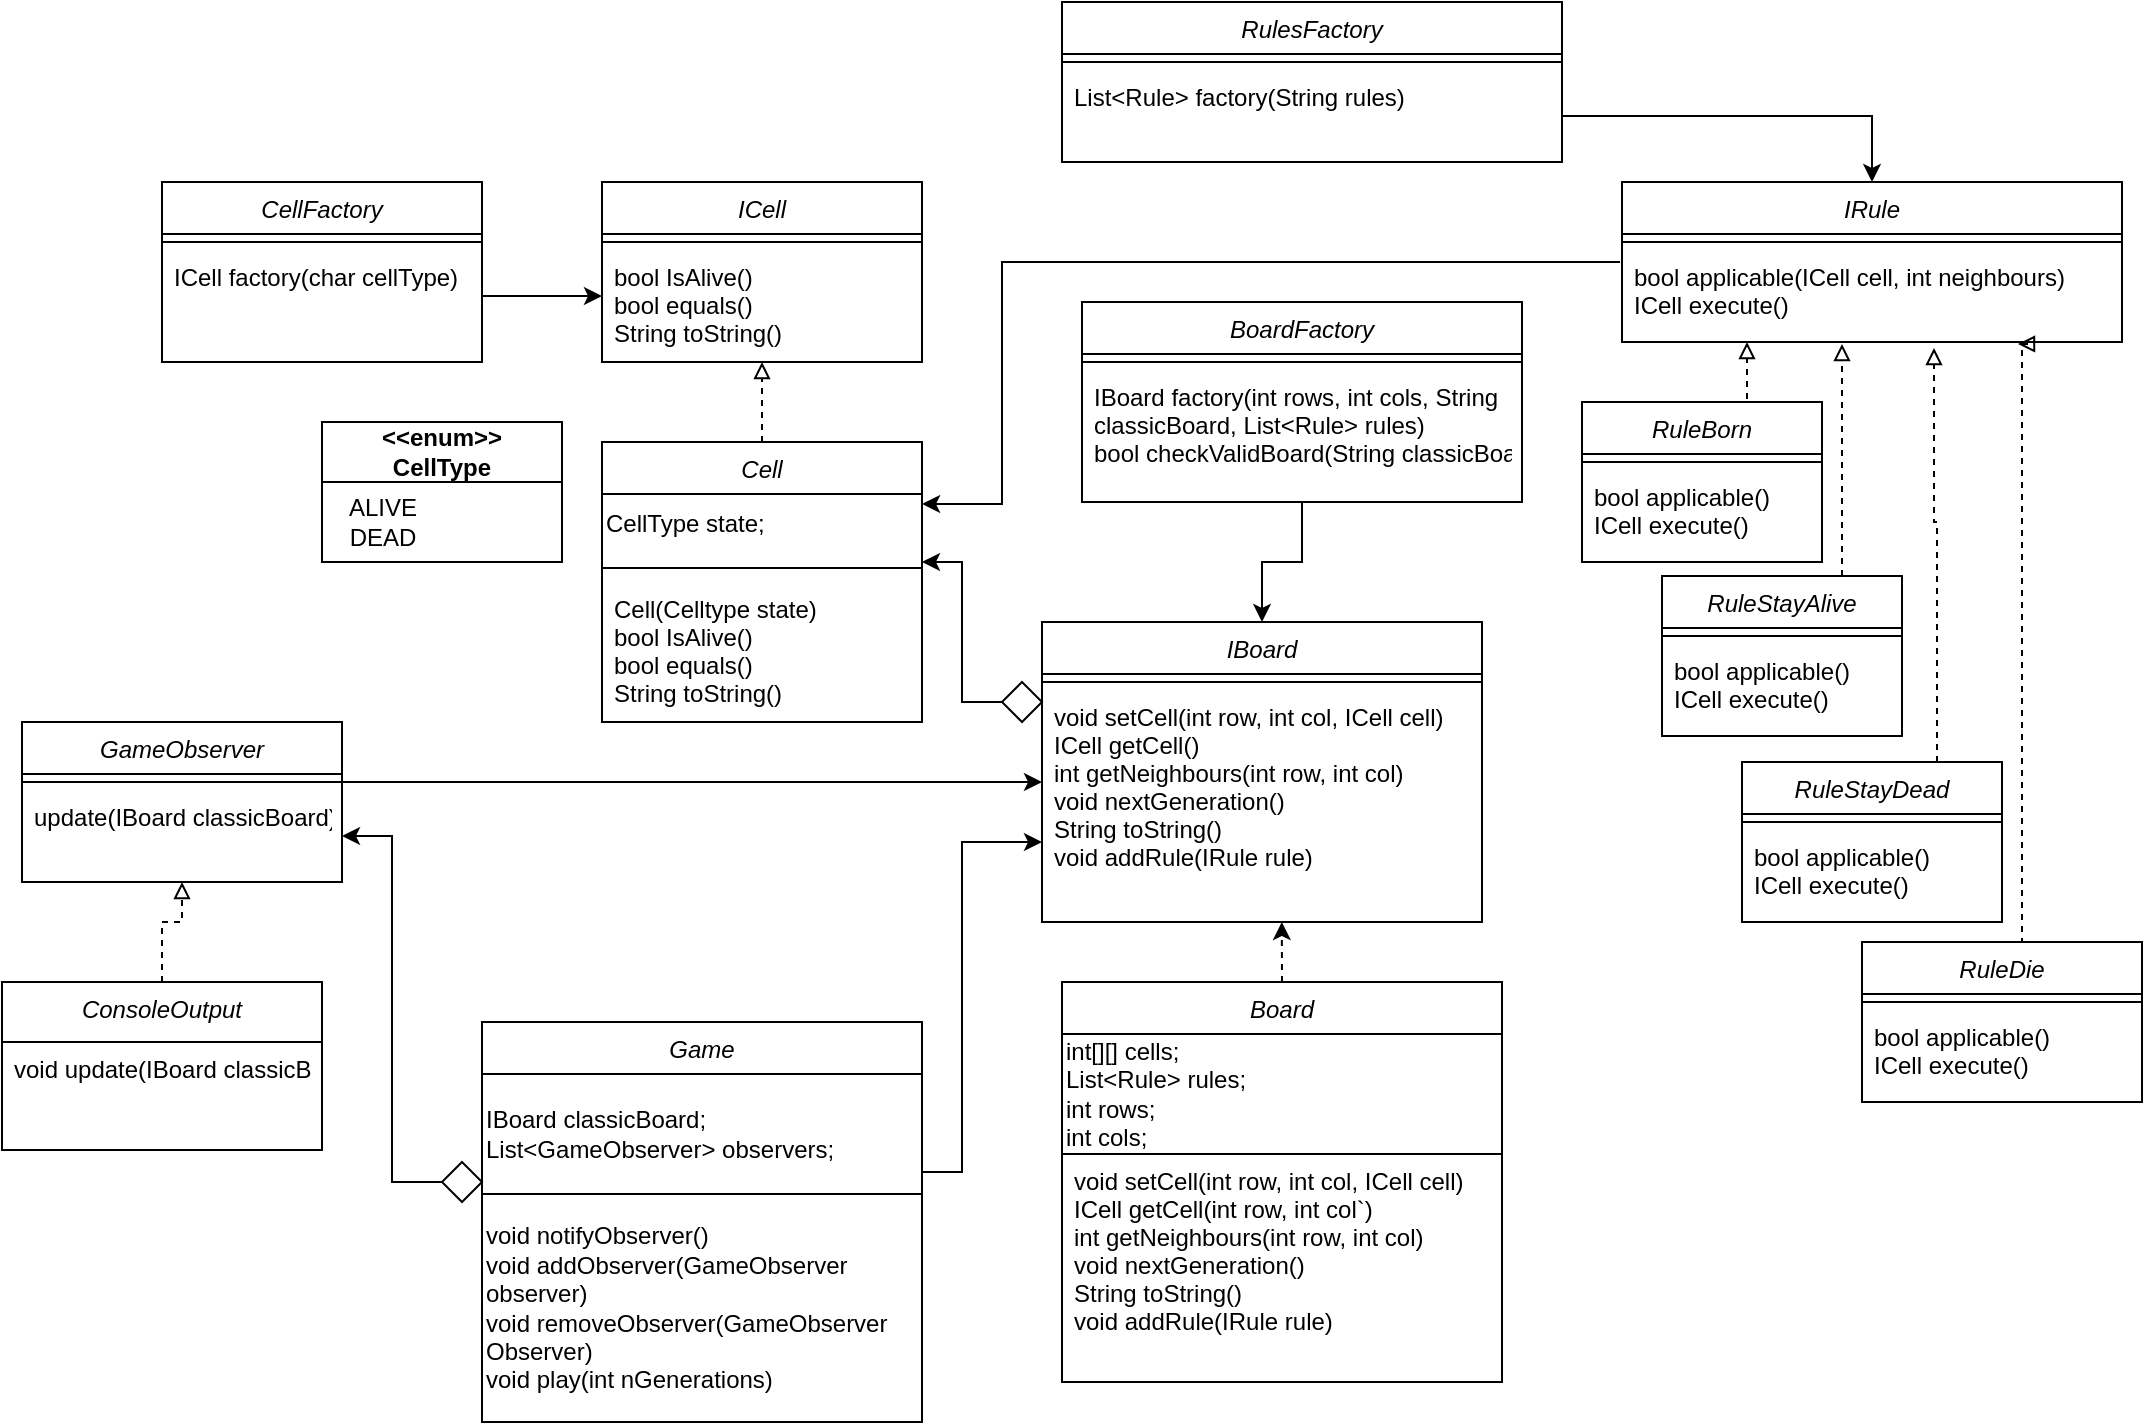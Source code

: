 <mxfile version="24.4.6" type="device">
  <diagram id="C5RBs43oDa-KdzZeNtuy" name="Page-1">
    <mxGraphModel dx="1866" dy="1703" grid="1" gridSize="10" guides="1" tooltips="1" connect="1" arrows="1" fold="1" page="1" pageScale="1" pageWidth="827" pageHeight="1169" math="0" shadow="0">
      <root>
        <mxCell id="WIyWlLk6GJQsqaUBKTNV-0" />
        <mxCell id="WIyWlLk6GJQsqaUBKTNV-1" parent="WIyWlLk6GJQsqaUBKTNV-0" />
        <mxCell id="lLx7cMU7yUEwxr8ydkFh-0" value="ICell" style="swimlane;fontStyle=2;align=center;verticalAlign=top;childLayout=stackLayout;horizontal=1;startSize=26;horizontalStack=0;resizeParent=1;resizeLast=0;collapsible=1;marginBottom=0;rounded=0;shadow=0;strokeWidth=1;" parent="WIyWlLk6GJQsqaUBKTNV-1" vertex="1">
          <mxGeometry x="40" y="30" width="160" height="90" as="geometry">
            <mxRectangle x="220" y="120" width="160" height="26" as="alternateBounds" />
          </mxGeometry>
        </mxCell>
        <mxCell id="lLx7cMU7yUEwxr8ydkFh-4" value="" style="line;html=1;strokeWidth=1;align=left;verticalAlign=middle;spacingTop=-1;spacingLeft=3;spacingRight=3;rotatable=0;labelPosition=right;points=[];portConstraint=eastwest;" parent="lLx7cMU7yUEwxr8ydkFh-0" vertex="1">
          <mxGeometry y="26" width="160" height="8" as="geometry" />
        </mxCell>
        <mxCell id="lLx7cMU7yUEwxr8ydkFh-5" value="bool IsAlive()&#xa;bool equals()&#xa;String toString()&#xa;&#xa;&#xa;" style="text;align=left;verticalAlign=top;spacingLeft=4;spacingRight=4;overflow=hidden;rotatable=0;points=[[0,0.5],[1,0.5]];portConstraint=eastwest;" parent="lLx7cMU7yUEwxr8ydkFh-0" vertex="1">
          <mxGeometry y="34" width="160" height="46" as="geometry" />
        </mxCell>
        <mxCell id="lLx7cMU7yUEwxr8ydkFh-17" style="edgeStyle=block;rounded=0;jettySize=auto;html=1;entryX=0.5;entryY=1;entryDx=0;entryDy=0;dashed=1;endFill=0;endArrow=block;" parent="WIyWlLk6GJQsqaUBKTNV-1" source="lLx7cMU7yUEwxr8ydkFh-14" target="lLx7cMU7yUEwxr8ydkFh-0" edge="1">
          <mxGeometry relative="1" as="geometry" />
        </mxCell>
        <mxCell id="lLx7cMU7yUEwxr8ydkFh-14" value="Cell" style="swimlane;fontStyle=2;align=center;verticalAlign=top;childLayout=stackLayout;horizontal=1;startSize=26;horizontalStack=0;resizeParent=1;resizeLast=0;collapsible=1;marginBottom=0;rounded=0;shadow=0;strokeWidth=1;movable=1;resizable=1;rotatable=1;deletable=1;editable=1;locked=0;connectable=1;" parent="WIyWlLk6GJQsqaUBKTNV-1" vertex="1">
          <mxGeometry x="40" y="160" width="160" height="140" as="geometry">
            <mxRectangle x="220" y="120" width="160" height="26" as="alternateBounds" />
          </mxGeometry>
        </mxCell>
        <mxCell id="lLx7cMU7yUEwxr8ydkFh-21" value="CellType state;" style="text;html=1;align=left;verticalAlign=middle;resizable=1;points=[];autosize=1;strokeColor=none;fillColor=none;movable=1;rotatable=1;deletable=1;editable=1;locked=0;connectable=1;" parent="lLx7cMU7yUEwxr8ydkFh-14" vertex="1">
          <mxGeometry y="26" width="160" height="30" as="geometry" />
        </mxCell>
        <mxCell id="lLx7cMU7yUEwxr8ydkFh-15" value="" style="line;html=1;strokeWidth=1;align=left;verticalAlign=middle;spacingTop=-1;spacingLeft=3;spacingRight=3;rotatable=1;labelPosition=right;points=[];portConstraint=eastwest;movable=1;resizable=1;deletable=1;editable=1;locked=0;connectable=1;" parent="lLx7cMU7yUEwxr8ydkFh-14" vertex="1">
          <mxGeometry y="56" width="160" height="14" as="geometry" />
        </mxCell>
        <mxCell id="lLx7cMU7yUEwxr8ydkFh-16" value="Cell(Celltype state)&#xa;bool IsAlive()&#xa;bool equals()&#xa;String toString()&#xa;&#xa;&#xa;" style="text;align=left;verticalAlign=top;spacingLeft=4;spacingRight=4;overflow=hidden;rotatable=1;points=[[0,0.5],[1,0.5]];portConstraint=eastwest;movable=1;resizable=1;deletable=1;editable=1;locked=0;connectable=1;" parent="lLx7cMU7yUEwxr8ydkFh-14" vertex="1">
          <mxGeometry y="70" width="160" height="70" as="geometry" />
        </mxCell>
        <mxCell id="lLx7cMU7yUEwxr8ydkFh-23" value="&lt;div&gt;&amp;lt;&amp;lt;enum&amp;gt;&amp;gt;&lt;/div&gt;&lt;div&gt;CellType&lt;/div&gt;" style="swimlane;whiteSpace=wrap;html=1;startSize=30;" parent="WIyWlLk6GJQsqaUBKTNV-1" vertex="1">
          <mxGeometry x="-100" y="150" width="120" height="70" as="geometry" />
        </mxCell>
        <mxCell id="lLx7cMU7yUEwxr8ydkFh-25" value="&lt;div&gt;ALIVE&lt;/div&gt;&lt;div&gt;DEAD&lt;br&gt;&lt;/div&gt;" style="text;html=1;align=center;verticalAlign=middle;resizable=0;points=[];autosize=1;strokeColor=none;fillColor=none;" parent="lLx7cMU7yUEwxr8ydkFh-23" vertex="1">
          <mxGeometry y="30" width="60" height="40" as="geometry" />
        </mxCell>
        <mxCell id="lLx7cMU7yUEwxr8ydkFh-35" value="IBoard" style="swimlane;fontStyle=2;align=center;verticalAlign=top;childLayout=stackLayout;horizontal=1;startSize=26;horizontalStack=0;resizeParent=1;resizeLast=0;collapsible=1;marginBottom=0;rounded=0;shadow=0;strokeWidth=1;" parent="WIyWlLk6GJQsqaUBKTNV-1" vertex="1">
          <mxGeometry x="260" y="250" width="220" height="150" as="geometry">
            <mxRectangle x="220" y="120" width="160" height="26" as="alternateBounds" />
          </mxGeometry>
        </mxCell>
        <mxCell id="lLx7cMU7yUEwxr8ydkFh-36" value="" style="line;html=1;strokeWidth=1;align=left;verticalAlign=middle;spacingTop=-1;spacingLeft=3;spacingRight=3;rotatable=0;labelPosition=right;points=[];portConstraint=eastwest;" parent="lLx7cMU7yUEwxr8ydkFh-35" vertex="1">
          <mxGeometry y="26" width="220" height="8" as="geometry" />
        </mxCell>
        <mxCell id="lLx7cMU7yUEwxr8ydkFh-37" value="void setCell(int row, int col, ICell cell)&#xa;ICell getCell()&#xa;int getNeighbours(int row, int col)&#xa;void nextGeneration()&#xa;String toString() &#xa;void addRule(IRule rule)&#xa;&#xa;&#xa;" style="text;align=left;verticalAlign=top;spacingLeft=4;spacingRight=4;overflow=hidden;rotatable=0;points=[[0,0.5],[1,0.5]];portConstraint=eastwest;" parent="lLx7cMU7yUEwxr8ydkFh-35" vertex="1">
          <mxGeometry y="34" width="220" height="116" as="geometry" />
        </mxCell>
        <mxCell id="lLx7cMU7yUEwxr8ydkFh-43" value="Board" style="swimlane;fontStyle=2;align=center;verticalAlign=top;childLayout=stackLayout;horizontal=1;startSize=26;horizontalStack=0;resizeParent=1;resizeLast=0;collapsible=1;marginBottom=0;rounded=0;shadow=0;strokeWidth=1;" parent="WIyWlLk6GJQsqaUBKTNV-1" vertex="1">
          <mxGeometry x="270" y="430" width="220" height="200" as="geometry">
            <mxRectangle x="220" y="120" width="160" height="26" as="alternateBounds" />
          </mxGeometry>
        </mxCell>
        <mxCell id="lLx7cMU7yUEwxr8ydkFh-55" value="&lt;div&gt;int[][] cells; &lt;/div&gt;&lt;div&gt;List&amp;lt;Rule&amp;gt; rules;&lt;/div&gt;&lt;div&gt;int rows;&lt;/div&gt;&lt;div&gt;int cols; &lt;br&gt;&lt;/div&gt;" style="align=left;rounded=0;whiteSpace=wrap;html=1;" parent="lLx7cMU7yUEwxr8ydkFh-43" vertex="1">
          <mxGeometry y="26" width="220" height="60" as="geometry" />
        </mxCell>
        <mxCell id="lLx7cMU7yUEwxr8ydkFh-45" value="void setCell(int row, int col, ICell cell)&#xa;ICell getCell(int row, int col`)&#xa;int getNeighbours(int row, int col)&#xa;void nextGeneration()&#xa;String toString() &#xa;void addRule(IRule rule)&#xa;&#xa;&#xa;" style="text;align=left;verticalAlign=top;spacingLeft=4;spacingRight=4;overflow=hidden;rotatable=0;points=[[0,0.5],[1,0.5]];portConstraint=eastwest;" parent="lLx7cMU7yUEwxr8ydkFh-43" vertex="1">
          <mxGeometry y="86" width="220" height="114" as="geometry" />
        </mxCell>
        <mxCell id="lLx7cMU7yUEwxr8ydkFh-48" style="edgeStyle=orthogonalEdgeStyle;rounded=0;orthogonalLoop=1;jettySize=auto;html=1;exitX=0.5;exitY=0;exitDx=0;exitDy=0;entryX=0.545;entryY=1;entryDx=0;entryDy=0;entryPerimeter=0;dashed=1;" parent="WIyWlLk6GJQsqaUBKTNV-1" source="lLx7cMU7yUEwxr8ydkFh-43" target="lLx7cMU7yUEwxr8ydkFh-37" edge="1">
          <mxGeometry relative="1" as="geometry" />
        </mxCell>
        <mxCell id="lLx7cMU7yUEwxr8ydkFh-49" style="edgeStyle=orthogonalEdgeStyle;rounded=0;orthogonalLoop=1;jettySize=auto;html=1;entryX=1;entryY=0.286;entryDx=0;entryDy=0;entryPerimeter=0;exitX=0;exitY=0.5;exitDx=0;exitDy=0;" parent="WIyWlLk6GJQsqaUBKTNV-1" source="lLx7cMU7yUEwxr8ydkFh-50" target="lLx7cMU7yUEwxr8ydkFh-15" edge="1">
          <mxGeometry relative="1" as="geometry" />
        </mxCell>
        <mxCell id="lLx7cMU7yUEwxr8ydkFh-50" value="" style="rhombus;whiteSpace=wrap;html=1;" parent="WIyWlLk6GJQsqaUBKTNV-1" vertex="1">
          <mxGeometry x="240" y="280" width="20" height="20" as="geometry" />
        </mxCell>
        <mxCell id="lLx7cMU7yUEwxr8ydkFh-63" value="IRule" style="swimlane;fontStyle=2;align=center;verticalAlign=top;childLayout=stackLayout;horizontal=1;startSize=26;horizontalStack=0;resizeParent=1;resizeLast=0;collapsible=1;marginBottom=0;rounded=0;shadow=0;strokeWidth=1;" parent="WIyWlLk6GJQsqaUBKTNV-1" vertex="1">
          <mxGeometry x="550" y="30" width="250" height="80" as="geometry">
            <mxRectangle x="220" y="120" width="160" height="26" as="alternateBounds" />
          </mxGeometry>
        </mxCell>
        <mxCell id="lLx7cMU7yUEwxr8ydkFh-64" value="" style="line;html=1;strokeWidth=1;align=left;verticalAlign=middle;spacingTop=-1;spacingLeft=3;spacingRight=3;rotatable=0;labelPosition=right;points=[];portConstraint=eastwest;" parent="lLx7cMU7yUEwxr8ydkFh-63" vertex="1">
          <mxGeometry y="26" width="250" height="8" as="geometry" />
        </mxCell>
        <mxCell id="lLx7cMU7yUEwxr8ydkFh-65" value="bool applicable(ICell cell, int neighbours)&#xa;ICell execute() &#xa;&#xa;&#xa;" style="text;align=left;verticalAlign=top;spacingLeft=4;spacingRight=4;overflow=hidden;rotatable=0;points=[[0,0.5],[1,0.5]];portConstraint=eastwest;" parent="lLx7cMU7yUEwxr8ydkFh-63" vertex="1">
          <mxGeometry y="34" width="250" height="46" as="geometry" />
        </mxCell>
        <mxCell id="lLx7cMU7yUEwxr8ydkFh-84" style="edgeStyle=orthogonalEdgeStyle;rounded=0;orthogonalLoop=1;jettySize=auto;html=1;exitX=0.5;exitY=0;exitDx=0;exitDy=0;entryX=0.25;entryY=1;entryDx=0;entryDy=0;endArrow=block;endFill=0;dashed=1;" parent="WIyWlLk6GJQsqaUBKTNV-1" source="lLx7cMU7yUEwxr8ydkFh-67" target="lLx7cMU7yUEwxr8ydkFh-63" edge="1">
          <mxGeometry relative="1" as="geometry" />
        </mxCell>
        <mxCell id="lLx7cMU7yUEwxr8ydkFh-67" value="RuleBorn" style="swimlane;fontStyle=2;align=center;verticalAlign=top;childLayout=stackLayout;horizontal=1;startSize=26;horizontalStack=0;resizeParent=1;resizeLast=0;collapsible=1;marginBottom=0;rounded=0;shadow=0;strokeWidth=1;" parent="WIyWlLk6GJQsqaUBKTNV-1" vertex="1">
          <mxGeometry x="530" y="140" width="120" height="80" as="geometry">
            <mxRectangle x="220" y="120" width="160" height="26" as="alternateBounds" />
          </mxGeometry>
        </mxCell>
        <mxCell id="lLx7cMU7yUEwxr8ydkFh-68" value="" style="line;html=1;strokeWidth=1;align=left;verticalAlign=middle;spacingTop=-1;spacingLeft=3;spacingRight=3;rotatable=0;labelPosition=right;points=[];portConstraint=eastwest;" parent="lLx7cMU7yUEwxr8ydkFh-67" vertex="1">
          <mxGeometry y="26" width="120" height="8" as="geometry" />
        </mxCell>
        <mxCell id="lLx7cMU7yUEwxr8ydkFh-69" value="bool applicable()&#xa;ICell execute() &#xa;&#xa;&#xa;" style="text;align=left;verticalAlign=top;spacingLeft=4;spacingRight=4;overflow=hidden;rotatable=0;points=[[0,0.5],[1,0.5]];portConstraint=eastwest;" parent="lLx7cMU7yUEwxr8ydkFh-67" vertex="1">
          <mxGeometry y="34" width="120" height="46" as="geometry" />
        </mxCell>
        <mxCell id="lLx7cMU7yUEwxr8ydkFh-72" value="RuleStayAlive" style="swimlane;fontStyle=2;align=center;verticalAlign=top;childLayout=stackLayout;horizontal=1;startSize=26;horizontalStack=0;resizeParent=1;resizeLast=0;collapsible=1;marginBottom=0;rounded=0;shadow=0;strokeWidth=1;" parent="WIyWlLk6GJQsqaUBKTNV-1" vertex="1">
          <mxGeometry x="570" y="227" width="120" height="80" as="geometry">
            <mxRectangle x="220" y="120" width="160" height="26" as="alternateBounds" />
          </mxGeometry>
        </mxCell>
        <mxCell id="lLx7cMU7yUEwxr8ydkFh-73" value="" style="line;html=1;strokeWidth=1;align=left;verticalAlign=middle;spacingTop=-1;spacingLeft=3;spacingRight=3;rotatable=0;labelPosition=right;points=[];portConstraint=eastwest;" parent="lLx7cMU7yUEwxr8ydkFh-72" vertex="1">
          <mxGeometry y="26" width="120" height="8" as="geometry" />
        </mxCell>
        <mxCell id="lLx7cMU7yUEwxr8ydkFh-74" value="bool applicable()&#xa;ICell execute() &#xa;&#xa;&#xa;" style="text;align=left;verticalAlign=top;spacingLeft=4;spacingRight=4;overflow=hidden;rotatable=0;points=[[0,0.5],[1,0.5]];portConstraint=eastwest;" parent="lLx7cMU7yUEwxr8ydkFh-72" vertex="1">
          <mxGeometry y="34" width="120" height="46" as="geometry" />
        </mxCell>
        <mxCell id="lLx7cMU7yUEwxr8ydkFh-90" style="edgeStyle=orthogonalEdgeStyle;rounded=0;orthogonalLoop=1;jettySize=auto;html=1;exitX=0.75;exitY=0;exitDx=0;exitDy=0;dashed=1;strokeColor=default;align=center;verticalAlign=middle;fontFamily=Helvetica;fontSize=11;fontColor=default;labelBackgroundColor=default;endArrow=block;endFill=0;entryX=0.624;entryY=1.065;entryDx=0;entryDy=0;entryPerimeter=0;" parent="WIyWlLk6GJQsqaUBKTNV-1" source="lLx7cMU7yUEwxr8ydkFh-76" target="lLx7cMU7yUEwxr8ydkFh-65" edge="1">
          <mxGeometry relative="1" as="geometry">
            <mxPoint x="680" y="110" as="targetPoint" />
            <Array as="points">
              <mxPoint x="708" y="200" />
              <mxPoint x="706" y="200" />
            </Array>
          </mxGeometry>
        </mxCell>
        <mxCell id="lLx7cMU7yUEwxr8ydkFh-76" value="RuleStayDead" style="swimlane;fontStyle=2;align=center;verticalAlign=top;childLayout=stackLayout;horizontal=1;startSize=26;horizontalStack=0;resizeParent=1;resizeLast=0;collapsible=1;marginBottom=0;rounded=0;shadow=0;strokeWidth=1;" parent="WIyWlLk6GJQsqaUBKTNV-1" vertex="1">
          <mxGeometry x="610" y="320" width="130" height="80" as="geometry">
            <mxRectangle x="220" y="120" width="160" height="26" as="alternateBounds" />
          </mxGeometry>
        </mxCell>
        <mxCell id="lLx7cMU7yUEwxr8ydkFh-77" value="" style="line;html=1;strokeWidth=1;align=left;verticalAlign=middle;spacingTop=-1;spacingLeft=3;spacingRight=3;rotatable=0;labelPosition=right;points=[];portConstraint=eastwest;" parent="lLx7cMU7yUEwxr8ydkFh-76" vertex="1">
          <mxGeometry y="26" width="130" height="8" as="geometry" />
        </mxCell>
        <mxCell id="lLx7cMU7yUEwxr8ydkFh-78" value="bool applicable()&#xa;ICell execute() &#xa;&#xa;&#xa;" style="text;align=left;verticalAlign=top;spacingLeft=4;spacingRight=4;overflow=hidden;rotatable=0;points=[[0,0.5],[1,0.5]];portConstraint=eastwest;" parent="lLx7cMU7yUEwxr8ydkFh-76" vertex="1">
          <mxGeometry y="34" width="130" height="46" as="geometry" />
        </mxCell>
        <mxCell id="lLx7cMU7yUEwxr8ydkFh-79" value="RuleDie" style="swimlane;fontStyle=2;align=center;verticalAlign=top;childLayout=stackLayout;horizontal=1;startSize=26;horizontalStack=0;resizeParent=1;resizeLast=0;collapsible=1;marginBottom=0;rounded=0;shadow=0;strokeWidth=1;" parent="WIyWlLk6GJQsqaUBKTNV-1" vertex="1">
          <mxGeometry x="670" y="410" width="140" height="80" as="geometry">
            <mxRectangle x="220" y="120" width="160" height="26" as="alternateBounds" />
          </mxGeometry>
        </mxCell>
        <mxCell id="lLx7cMU7yUEwxr8ydkFh-80" value="" style="line;html=1;strokeWidth=1;align=left;verticalAlign=middle;spacingTop=-1;spacingLeft=3;spacingRight=3;rotatable=0;labelPosition=right;points=[];portConstraint=eastwest;" parent="lLx7cMU7yUEwxr8ydkFh-79" vertex="1">
          <mxGeometry y="26" width="140" height="8" as="geometry" />
        </mxCell>
        <mxCell id="lLx7cMU7yUEwxr8ydkFh-81" value="bool applicable()&#xa;ICell execute() &#xa;&#xa;&#xa;" style="text;align=left;verticalAlign=top;spacingLeft=4;spacingRight=4;overflow=hidden;rotatable=0;points=[[0,0.5],[1,0.5]];portConstraint=eastwest;" parent="lLx7cMU7yUEwxr8ydkFh-79" vertex="1">
          <mxGeometry y="34" width="140" height="46" as="geometry" />
        </mxCell>
        <mxCell id="lLx7cMU7yUEwxr8ydkFh-89" style="edgeStyle=orthogonalEdgeStyle;rounded=0;orthogonalLoop=1;jettySize=auto;html=1;exitX=0.75;exitY=0;exitDx=0;exitDy=0;entryX=0.44;entryY=1.022;entryDx=0;entryDy=0;entryPerimeter=0;endArrow=block;endFill=0;dashed=1;" parent="WIyWlLk6GJQsqaUBKTNV-1" source="lLx7cMU7yUEwxr8ydkFh-72" target="lLx7cMU7yUEwxr8ydkFh-65" edge="1">
          <mxGeometry relative="1" as="geometry" />
        </mxCell>
        <mxCell id="lLx7cMU7yUEwxr8ydkFh-91" style="edgeStyle=orthogonalEdgeStyle;rounded=0;orthogonalLoop=1;jettySize=auto;html=1;exitX=0.75;exitY=0;exitDx=0;exitDy=0;entryX=0.792;entryY=1.022;entryDx=0;entryDy=0;entryPerimeter=0;dashed=1;strokeColor=default;align=center;verticalAlign=middle;fontFamily=Helvetica;fontSize=11;fontColor=default;labelBackgroundColor=default;endArrow=block;endFill=0;" parent="WIyWlLk6GJQsqaUBKTNV-1" source="lLx7cMU7yUEwxr8ydkFh-79" target="lLx7cMU7yUEwxr8ydkFh-65" edge="1">
          <mxGeometry relative="1" as="geometry">
            <Array as="points">
              <mxPoint x="750" y="410" />
              <mxPoint x="750" y="111" />
            </Array>
          </mxGeometry>
        </mxCell>
        <mxCell id="lLx7cMU7yUEwxr8ydkFh-94" style="edgeStyle=orthogonalEdgeStyle;rounded=0;orthogonalLoop=1;jettySize=auto;html=1;entryX=1.006;entryY=0.067;entryDx=0;entryDy=0;entryPerimeter=0;strokeColor=default;align=center;verticalAlign=middle;fontFamily=Helvetica;fontSize=11;fontColor=default;labelBackgroundColor=default;endArrow=classic;endFill=1;" parent="WIyWlLk6GJQsqaUBKTNV-1" edge="1">
          <mxGeometry relative="1" as="geometry">
            <mxPoint x="549.04" y="70" as="sourcePoint" />
            <mxPoint x="200.04" y="191" as="targetPoint" />
            <Array as="points">
              <mxPoint x="240" y="70" />
              <mxPoint x="240" y="191" />
            </Array>
          </mxGeometry>
        </mxCell>
        <mxCell id="lLx7cMU7yUEwxr8ydkFh-95" value="Game" style="swimlane;fontStyle=2;align=center;verticalAlign=top;childLayout=stackLayout;horizontal=1;startSize=26;horizontalStack=0;resizeParent=1;resizeLast=0;collapsible=1;marginBottom=0;rounded=0;shadow=0;strokeWidth=1;" parent="WIyWlLk6GJQsqaUBKTNV-1" vertex="1">
          <mxGeometry x="-20" y="450" width="220" height="200" as="geometry">
            <mxRectangle x="220" y="120" width="160" height="26" as="alternateBounds" />
          </mxGeometry>
        </mxCell>
        <mxCell id="lLx7cMU7yUEwxr8ydkFh-96" value="&lt;div&gt;IBoard classicBoard;&lt;br&gt;&lt;/div&gt;&lt;div&gt;List&amp;lt;GameObserver&amp;gt; observers; &lt;br&gt;&lt;/div&gt;" style="align=left;rounded=0;whiteSpace=wrap;html=1;" parent="lLx7cMU7yUEwxr8ydkFh-95" vertex="1">
          <mxGeometry y="26" width="220" height="60" as="geometry" />
        </mxCell>
        <mxCell id="1YJ9kRqiKq9mvI1619Ub-12" value="&lt;div align=&quot;left&quot;&gt;void notifyObserver()&lt;/div&gt;&lt;div align=&quot;left&quot;&gt;void addObserver(GameObserver observer)&lt;/div&gt;&lt;div align=&quot;left&quot;&gt;void removeObserver(GameObserver Observer)&lt;br&gt;&lt;/div&gt;&lt;div align=&quot;left&quot;&gt;void play(int nGenerations)&lt;br&gt;&lt;/div&gt;" style="whiteSpace=wrap;html=1;align=left;" parent="lLx7cMU7yUEwxr8ydkFh-95" vertex="1">
          <mxGeometry y="86" width="220" height="114" as="geometry" />
        </mxCell>
        <mxCell id="lLx7cMU7yUEwxr8ydkFh-98" style="edgeStyle=orthogonalEdgeStyle;rounded=0;orthogonalLoop=1;jettySize=auto;html=1;strokeColor=default;align=center;verticalAlign=middle;fontFamily=Helvetica;fontSize=11;fontColor=default;labelBackgroundColor=default;endArrow=classic;endFill=1;" parent="WIyWlLk6GJQsqaUBKTNV-1" edge="1">
          <mxGeometry relative="1" as="geometry">
            <Array as="points">
              <mxPoint x="220" y="525" />
              <mxPoint x="220" y="360" />
              <mxPoint x="260" y="360" />
            </Array>
            <mxPoint x="200" y="550" as="sourcePoint" />
            <mxPoint x="260" y="360" as="targetPoint" />
          </mxGeometry>
        </mxCell>
        <mxCell id="1YJ9kRqiKq9mvI1619Ub-16" style="edgeStyle=orthogonalEdgeStyle;rounded=0;orthogonalLoop=1;jettySize=auto;html=1;exitX=0.5;exitY=0;exitDx=0;exitDy=0;entryX=0.5;entryY=1;entryDx=0;entryDy=0;dashed=1;endArrow=block;endFill=0;" parent="WIyWlLk6GJQsqaUBKTNV-1" source="1YJ9kRqiKq9mvI1619Ub-0" target="1YJ9kRqiKq9mvI1619Ub-4" edge="1">
          <mxGeometry relative="1" as="geometry">
            <Array as="points">
              <mxPoint x="-180" y="400" />
              <mxPoint x="-170" y="400" />
            </Array>
          </mxGeometry>
        </mxCell>
        <mxCell id="1YJ9kRqiKq9mvI1619Ub-0" value="ConsoleOutput" style="swimlane;fontStyle=2;align=center;verticalAlign=top;childLayout=stackLayout;horizontal=1;startSize=30;horizontalStack=0;resizeParent=1;resizeLast=0;collapsible=1;marginBottom=0;rounded=0;shadow=0;strokeWidth=1;movable=1;resizable=1;rotatable=1;deletable=1;editable=1;locked=0;connectable=1;" parent="WIyWlLk6GJQsqaUBKTNV-1" vertex="1">
          <mxGeometry x="-260" y="430" width="160" height="84" as="geometry">
            <mxRectangle x="220" y="120" width="160" height="26" as="alternateBounds" />
          </mxGeometry>
        </mxCell>
        <mxCell id="1YJ9kRqiKq9mvI1619Ub-3" value="void update(IBoard classicBoard)&#xa;&#xa;" style="text;align=left;verticalAlign=top;spacingLeft=4;spacingRight=4;overflow=hidden;rotatable=1;points=[[0,0.5],[1,0.5]];portConstraint=eastwest;movable=1;resizable=1;deletable=1;editable=1;locked=0;connectable=1;" parent="1YJ9kRqiKq9mvI1619Ub-0" vertex="1">
          <mxGeometry y="30" width="160" height="40" as="geometry" />
        </mxCell>
        <mxCell id="1YJ9kRqiKq9mvI1619Ub-4" value="GameObserver&#xa;" style="swimlane;fontStyle=2;align=center;verticalAlign=top;childLayout=stackLayout;horizontal=1;startSize=26;horizontalStack=0;resizeParent=1;resizeLast=0;collapsible=1;marginBottom=0;rounded=0;shadow=0;strokeWidth=1;" parent="WIyWlLk6GJQsqaUBKTNV-1" vertex="1">
          <mxGeometry x="-250" y="300" width="160" height="80" as="geometry">
            <mxRectangle x="220" y="120" width="160" height="26" as="alternateBounds" />
          </mxGeometry>
        </mxCell>
        <mxCell id="1YJ9kRqiKq9mvI1619Ub-5" value="" style="line;html=1;strokeWidth=1;align=left;verticalAlign=middle;spacingTop=-1;spacingLeft=3;spacingRight=3;rotatable=0;labelPosition=right;points=[];portConstraint=eastwest;" parent="1YJ9kRqiKq9mvI1619Ub-4" vertex="1">
          <mxGeometry y="26" width="160" height="8" as="geometry" />
        </mxCell>
        <mxCell id="1YJ9kRqiKq9mvI1619Ub-6" value="update(IBoard classicBoard)" style="text;align=left;verticalAlign=top;spacingLeft=4;spacingRight=4;overflow=hidden;rotatable=0;points=[[0,0.5],[1,0.5]];portConstraint=eastwest;" parent="1YJ9kRqiKq9mvI1619Ub-4" vertex="1">
          <mxGeometry y="34" width="160" height="46" as="geometry" />
        </mxCell>
        <mxCell id="1YJ9kRqiKq9mvI1619Ub-7" style="edgeStyle=orthogonalEdgeStyle;rounded=0;orthogonalLoop=1;jettySize=auto;html=1;entryX=1;entryY=0.5;entryDx=0;entryDy=0;exitX=0;exitY=0.5;exitDx=0;exitDy=0;" parent="WIyWlLk6GJQsqaUBKTNV-1" source="1YJ9kRqiKq9mvI1619Ub-10" target="1YJ9kRqiKq9mvI1619Ub-6" edge="1">
          <mxGeometry relative="1" as="geometry" />
        </mxCell>
        <mxCell id="1YJ9kRqiKq9mvI1619Ub-10" value="" style="rhombus;whiteSpace=wrap;html=1;" parent="WIyWlLk6GJQsqaUBKTNV-1" vertex="1">
          <mxGeometry x="-40" y="520" width="20" height="20" as="geometry" />
        </mxCell>
        <mxCell id="1YJ9kRqiKq9mvI1619Ub-22" style="edgeStyle=orthogonalEdgeStyle;rounded=0;orthogonalLoop=1;jettySize=auto;html=1;exitX=1;exitY=0.25;exitDx=0;exitDy=0;" parent="WIyWlLk6GJQsqaUBKTNV-1" source="1YJ9kRqiKq9mvI1619Ub-4" edge="1">
          <mxGeometry relative="1" as="geometry">
            <mxPoint x="260" y="330" as="targetPoint" />
            <Array as="points">
              <mxPoint x="-90" y="330" />
            </Array>
          </mxGeometry>
        </mxCell>
        <mxCell id="2i8A7G2kChsEibu_RJ6y-0" value="CellFactory" style="swimlane;fontStyle=2;align=center;verticalAlign=top;childLayout=stackLayout;horizontal=1;startSize=26;horizontalStack=0;resizeParent=1;resizeLast=0;collapsible=1;marginBottom=0;rounded=0;shadow=0;strokeWidth=1;" vertex="1" parent="WIyWlLk6GJQsqaUBKTNV-1">
          <mxGeometry x="-180" y="30" width="160" height="90" as="geometry">
            <mxRectangle x="220" y="120" width="160" height="26" as="alternateBounds" />
          </mxGeometry>
        </mxCell>
        <mxCell id="2i8A7G2kChsEibu_RJ6y-1" value="" style="line;html=1;strokeWidth=1;align=left;verticalAlign=middle;spacingTop=-1;spacingLeft=3;spacingRight=3;rotatable=0;labelPosition=right;points=[];portConstraint=eastwest;" vertex="1" parent="2i8A7G2kChsEibu_RJ6y-0">
          <mxGeometry y="26" width="160" height="8" as="geometry" />
        </mxCell>
        <mxCell id="2i8A7G2kChsEibu_RJ6y-2" value="ICell factory(char cellType)" style="text;align=left;verticalAlign=top;spacingLeft=4;spacingRight=4;overflow=hidden;rotatable=0;points=[[0,0.5],[1,0.5]];portConstraint=eastwest;" vertex="1" parent="2i8A7G2kChsEibu_RJ6y-0">
          <mxGeometry y="34" width="160" height="46" as="geometry" />
        </mxCell>
        <mxCell id="2i8A7G2kChsEibu_RJ6y-3" style="edgeStyle=orthogonalEdgeStyle;rounded=0;orthogonalLoop=1;jettySize=auto;html=1;entryX=0;entryY=0.5;entryDx=0;entryDy=0;" edge="1" parent="WIyWlLk6GJQsqaUBKTNV-1" source="2i8A7G2kChsEibu_RJ6y-2" target="lLx7cMU7yUEwxr8ydkFh-5">
          <mxGeometry relative="1" as="geometry" />
        </mxCell>
        <mxCell id="2i8A7G2kChsEibu_RJ6y-8" style="edgeStyle=orthogonalEdgeStyle;rounded=0;orthogonalLoop=1;jettySize=auto;html=1;exitX=0.5;exitY=1;exitDx=0;exitDy=0;entryX=0.5;entryY=0;entryDx=0;entryDy=0;" edge="1" parent="WIyWlLk6GJQsqaUBKTNV-1" source="2i8A7G2kChsEibu_RJ6y-4" target="lLx7cMU7yUEwxr8ydkFh-35">
          <mxGeometry relative="1" as="geometry" />
        </mxCell>
        <mxCell id="2i8A7G2kChsEibu_RJ6y-4" value="BoardFactory" style="swimlane;fontStyle=2;align=center;verticalAlign=top;childLayout=stackLayout;horizontal=1;startSize=26;horizontalStack=0;resizeParent=1;resizeLast=0;collapsible=1;marginBottom=0;rounded=0;shadow=0;strokeWidth=1;" vertex="1" parent="WIyWlLk6GJQsqaUBKTNV-1">
          <mxGeometry x="280" y="90" width="220" height="100" as="geometry">
            <mxRectangle x="220" y="120" width="160" height="26" as="alternateBounds" />
          </mxGeometry>
        </mxCell>
        <mxCell id="2i8A7G2kChsEibu_RJ6y-5" value="" style="line;html=1;strokeWidth=1;align=left;verticalAlign=middle;spacingTop=-1;spacingLeft=3;spacingRight=3;rotatable=0;labelPosition=right;points=[];portConstraint=eastwest;" vertex="1" parent="2i8A7G2kChsEibu_RJ6y-4">
          <mxGeometry y="26" width="220" height="8" as="geometry" />
        </mxCell>
        <mxCell id="2i8A7G2kChsEibu_RJ6y-6" value="IBoard factory(int rows, int cols, String&#xa;classicBoard, List&lt;Rule&gt; rules)&#xa;bool checkValidBoard(String classicBoard)&#xa;" style="text;align=left;verticalAlign=top;spacingLeft=4;spacingRight=4;overflow=hidden;rotatable=0;points=[[0,0.5],[1,0.5]];portConstraint=eastwest;" vertex="1" parent="2i8A7G2kChsEibu_RJ6y-4">
          <mxGeometry y="34" width="220" height="46" as="geometry" />
        </mxCell>
        <mxCell id="2i8A7G2kChsEibu_RJ6y-9" value="RulesFactory" style="swimlane;fontStyle=2;align=center;verticalAlign=top;childLayout=stackLayout;horizontal=1;startSize=26;horizontalStack=0;resizeParent=1;resizeLast=0;collapsible=1;marginBottom=0;rounded=0;shadow=0;strokeWidth=1;" vertex="1" parent="WIyWlLk6GJQsqaUBKTNV-1">
          <mxGeometry x="270" y="-60" width="250" height="80" as="geometry">
            <mxRectangle x="220" y="120" width="160" height="26" as="alternateBounds" />
          </mxGeometry>
        </mxCell>
        <mxCell id="2i8A7G2kChsEibu_RJ6y-10" value="" style="line;html=1;strokeWidth=1;align=left;verticalAlign=middle;spacingTop=-1;spacingLeft=3;spacingRight=3;rotatable=0;labelPosition=right;points=[];portConstraint=eastwest;" vertex="1" parent="2i8A7G2kChsEibu_RJ6y-9">
          <mxGeometry y="26" width="250" height="8" as="geometry" />
        </mxCell>
        <mxCell id="2i8A7G2kChsEibu_RJ6y-11" value="List&lt;Rule&gt; factory(String rules)" style="text;align=left;verticalAlign=top;spacingLeft=4;spacingRight=4;overflow=hidden;rotatable=0;points=[[0,0.5],[1,0.5]];portConstraint=eastwest;" vertex="1" parent="2i8A7G2kChsEibu_RJ6y-9">
          <mxGeometry y="34" width="250" height="46" as="geometry" />
        </mxCell>
        <mxCell id="2i8A7G2kChsEibu_RJ6y-12" style="edgeStyle=orthogonalEdgeStyle;rounded=0;orthogonalLoop=1;jettySize=auto;html=1;entryX=0.5;entryY=0;entryDx=0;entryDy=0;" edge="1" parent="WIyWlLk6GJQsqaUBKTNV-1" source="2i8A7G2kChsEibu_RJ6y-11" target="lLx7cMU7yUEwxr8ydkFh-63">
          <mxGeometry relative="1" as="geometry" />
        </mxCell>
      </root>
    </mxGraphModel>
  </diagram>
</mxfile>
